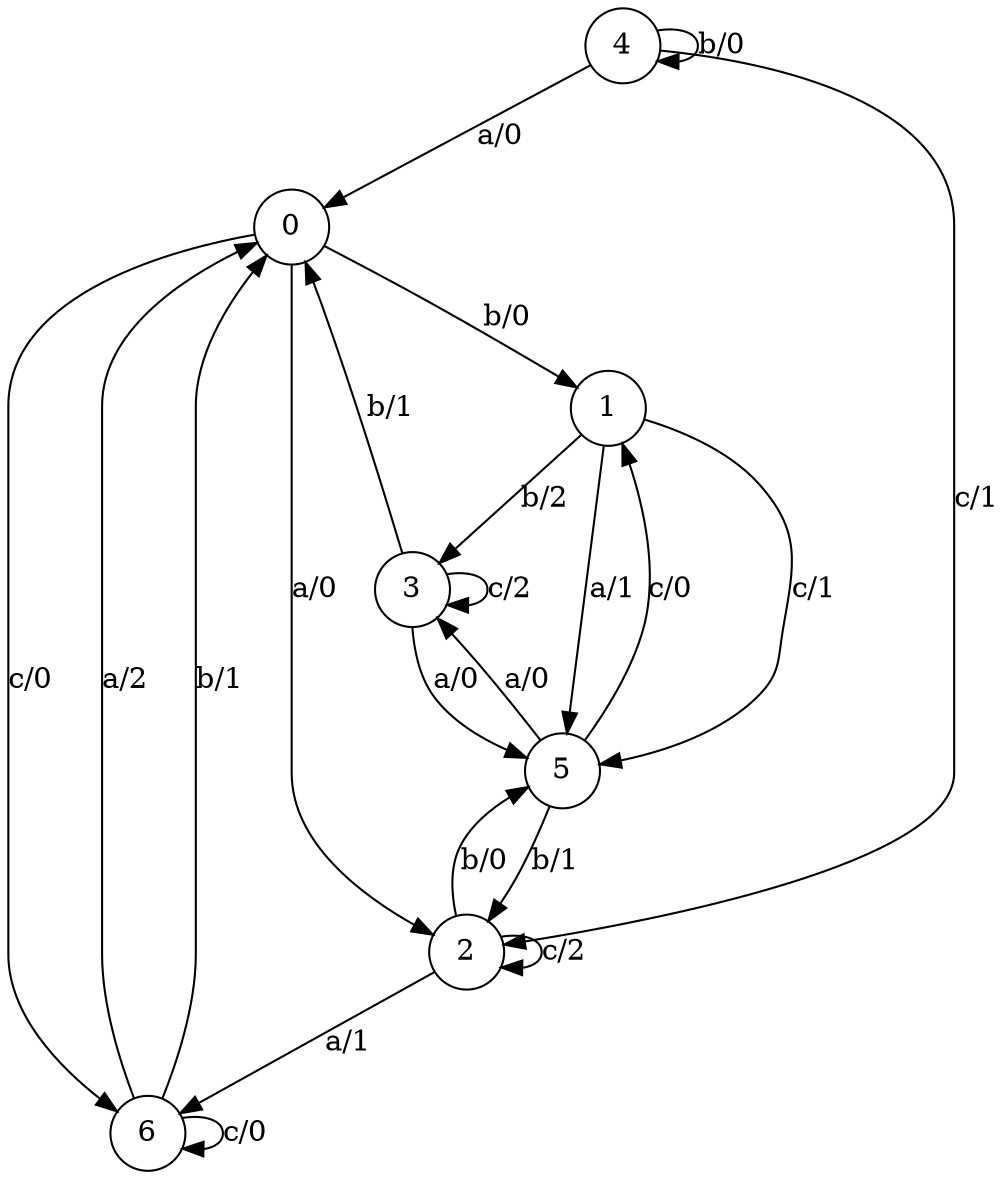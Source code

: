 digraph fsm{
	s_0 [label="0" shape="circle"]
	s_1 [label="1" shape="circle"]
	s_2 [label="2" shape="circle"]
	s_3 [label="3" shape="circle"]
	s_4 [label="4" shape="circle"]
	s_5 [label="5" shape="circle"]
	s_6 [label="6" shape="circle"]
	
	s_1 -> s_3[label="b/2"]
	
	s_6 -> s_0[label="a/2"]
	
	s_4 -> s_2[label="c/1"]
	
	s_0 -> s_1[label="b/0"]
	
	s_2 -> s_6[label="a/1"]
	
	s_1 -> s_5[label="c/1"]
	
	s_6 -> s_6[label="c/0"]
	
	s_3 -> s_5[label="a/0"]
	
	s_4 -> s_0[label="a/0"]
	
	s_6 -> s_0[label="b/1"]
	
	s_4 -> s_4[label="b/0"]
	
	s_5 -> s_2[label="b/1"]
	
	s_3 -> s_0[label="b/1"]
	
	s_0 -> s_2[label="a/0"]
	
	s_2 -> s_5[label="b/0"]
	
	s_2 -> s_2[label="c/2"]
	
	s_0 -> s_6[label="c/0"]
	
	s_1 -> s_5[label="a/1"]
	
	s_3 -> s_3[label="c/2"]
	
	s_5 -> s_1[label="c/0"]
	
	s_5 -> s_3[label="a/0"]
}